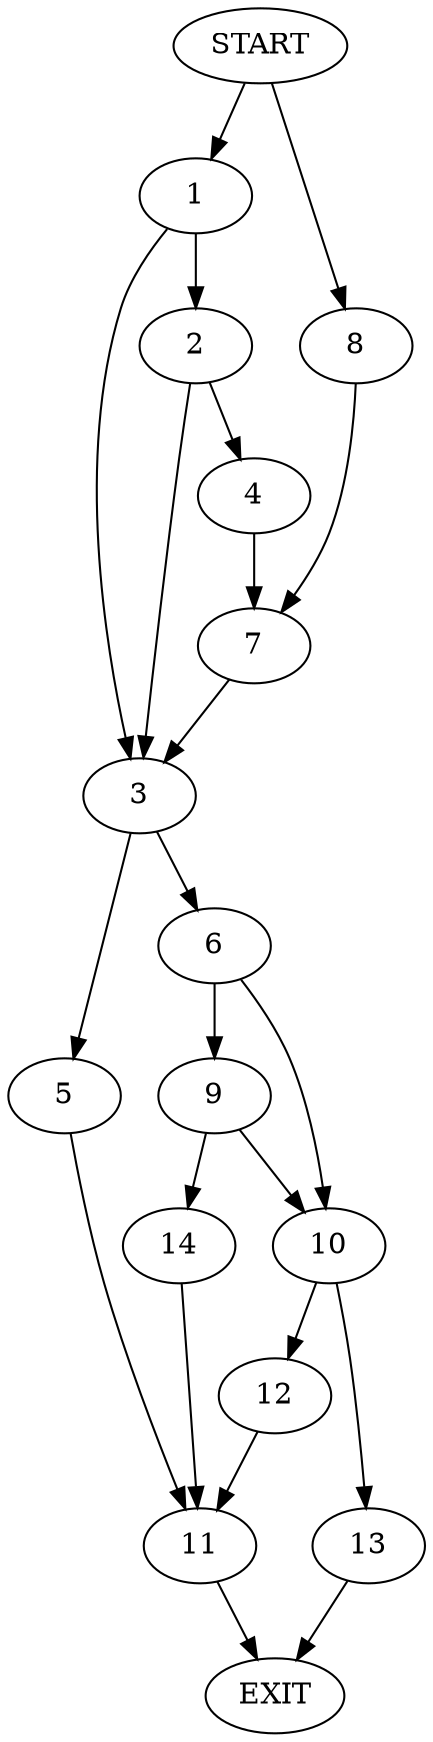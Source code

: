 digraph {
0 [label="START"];
1;
2;
3;
4;
5;
6;
7;
8;
9;
10;
11;
12;
13;
14;
15 [label="EXIT"];
0 -> 1;
1 -> 2;
1 -> 3;
2 -> 4;
2 -> 3;
3 -> 5;
3 -> 6;
4 -> 7;
7 -> 3;
0 -> 8;
8 -> 7;
6 -> 9;
6 -> 10;
5 -> 11;
11 -> 15;
10 -> 12;
10 -> 13;
9 -> 14;
9 -> 10;
14 -> 11;
12 -> 11;
13 -> 15;
}